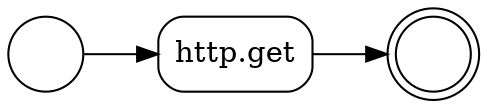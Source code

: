digraph "http.processFlow" {
  rankdir="LR"
  splines="ortho"
  node [shape="box" style="rounded"]
  start [label="" shape="circle"]
  end [label="" shape="doublecircle"]
 "start" -> "http.get"
 "http.get" -> "end"

}
